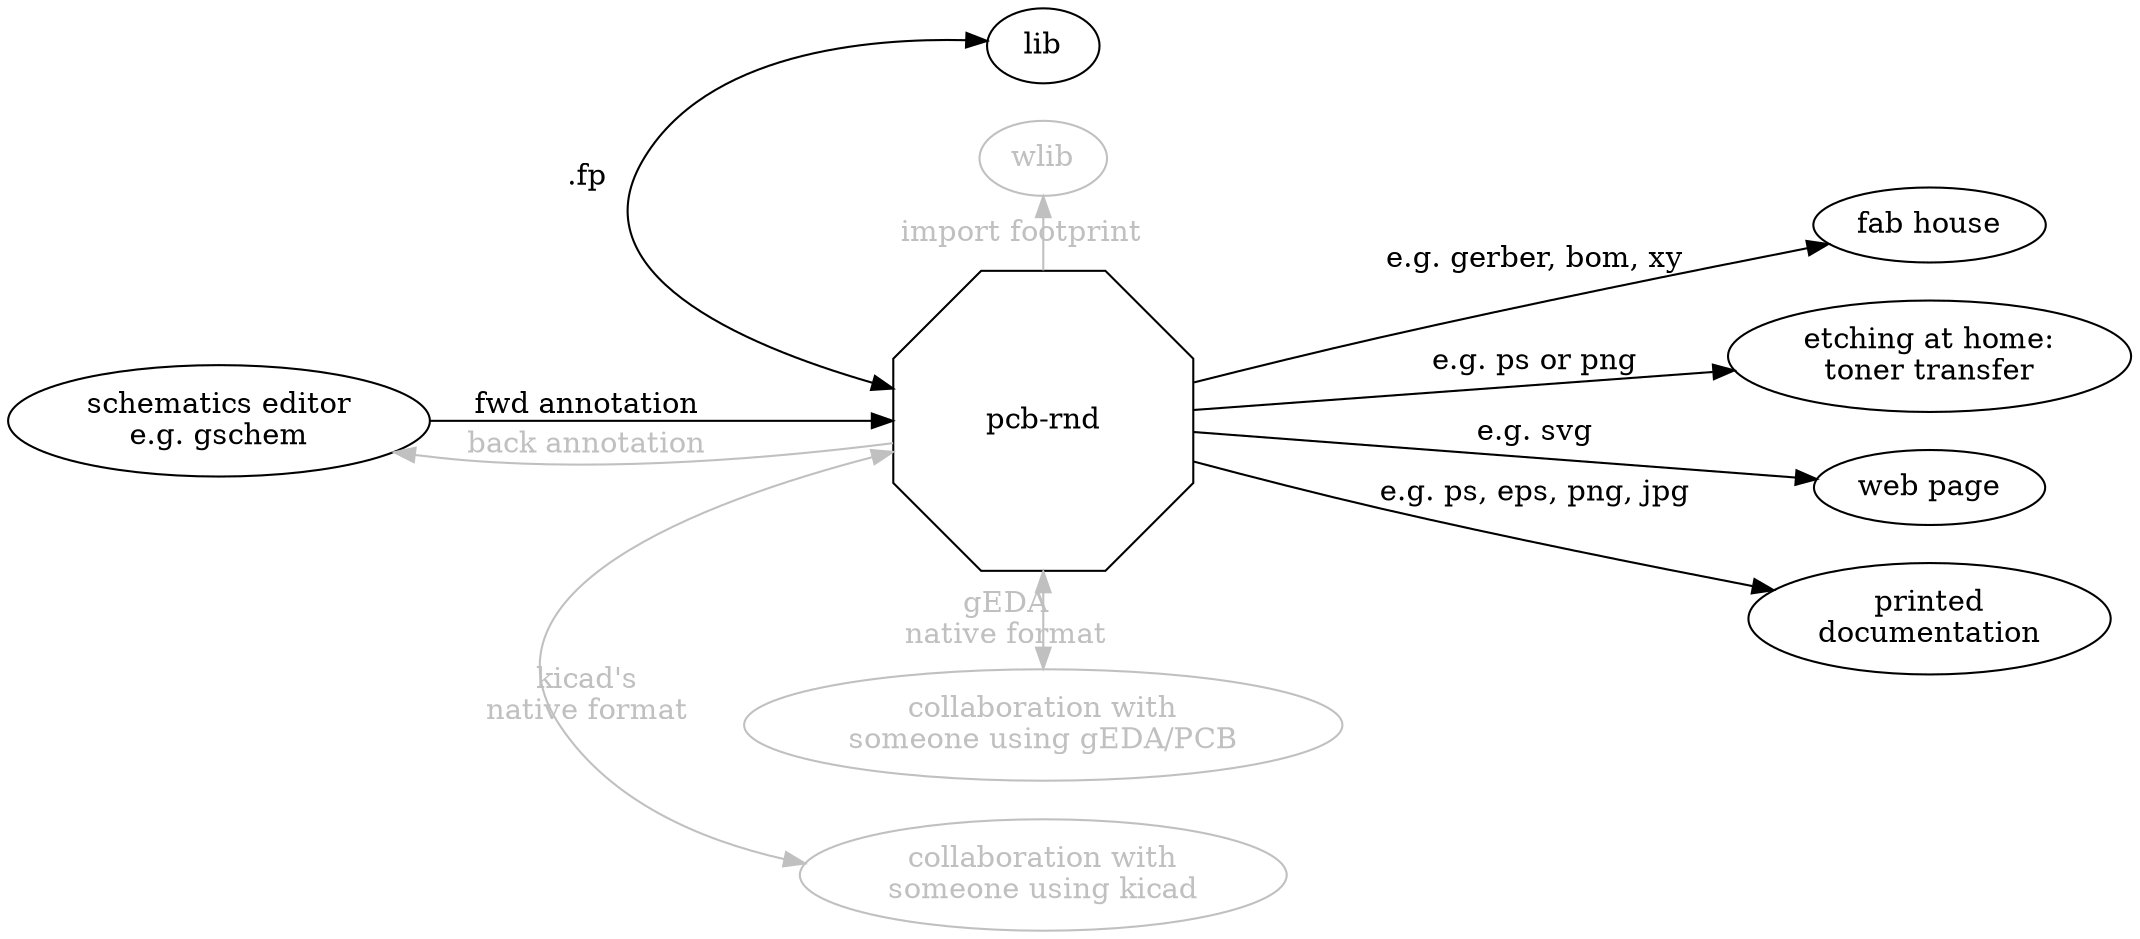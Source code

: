 digraph flow {
	rankdir=LR

	subgraph in {
		rank=same
		sch   [label="schematics editor\ne.g. gschem"]
	}

	subgraph edit {
		rank=same
		pcb   [label="pcb-rnd" shape=octagon width=2 height=2]
		lib   [lable="local footprint\nlibrary"]
		wlib  [lable="remote footprint\nlibrary (e.g. on the web)" color=grey fontcolor=grey]
	}


	subgraph out {
		rank=same
		fab   [label="fab house"]
		tt    [label="etching at home:\ntoner transfer"]
		web   [label="web page"]
		doc   [label="printed\ndocumentation"]
	}

	subgraph edit {
		rank=same
		kicad [label="collaboration with\nsomeone using kicad" color=grey fontcolor=grey]
		gpcb  [label="collaboration with\nsomeone using gEDA/PCB" color=grey fontcolor=grey]
	}


	sch -> pcb [label="fwd annotation"]
	pcb -> sch [label="back annotation" color=grey fontcolor=grey]
	pcb -> fab [label="e.g. gerber, bom, xy"]
	pcb -> tt  [label="e.g. ps or png"]
	pcb -> web [label="e.g. svg"]
	pcb -> doc [label="e.g. ps, eps, png, jpg"]

	lib -> pcb [label=".fp" dir=both weight=1000]

	wlib -> pcb [label="import footprint" dir=back color=grey fontcolor=grey]

	pcb -> kicad [label="kicad's\nnative format" dir=both color=grey fontcolor=grey]
	pcb -> gpcb  [label="gEDA\nnative format" dir=both color=grey fontcolor=grey]
}
